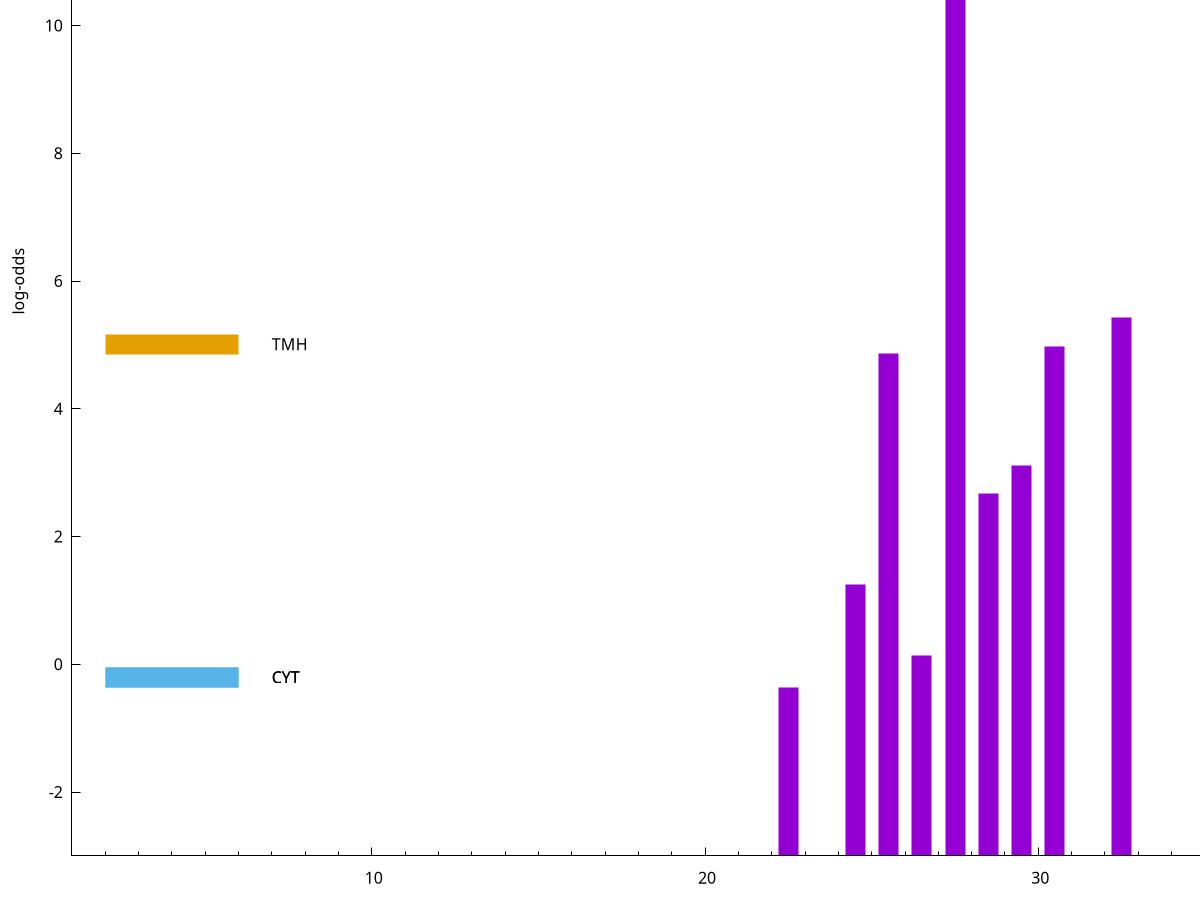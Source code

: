 set title "LipoP predictions for SRR5666568.gff"
set size 2., 1.4
set xrange [1:70] 
set mxtics 10
set yrange [-3:15]
set y2range [0:18]
set ylabel "log-odds"
set term postscript eps color solid "Helvetica" 30
set output "SRR5666568.gff21.eps"
set arrow from 2,10.8494 to 6,10.8494 nohead lt 1 lw 20
set label "SpI" at 7,10.8494
set arrow from 2,5.01157 to 6,5.01157 nohead lt 4 lw 20
set label "TMH" at 7,5.01157
set arrow from 2,-0.200913 to 6,-0.200913 nohead lt 3 lw 20
set label "CYT" at 7,-0.200913
set arrow from 2,-0.200913 to 6,-0.200913 nohead lt 3 lw 20
set label "CYT" at 7,-0.200913
set arrow from 2,10.8494 to 6,10.8494 nohead lt 1 lw 20
set label "SpI" at 7,10.8494
# NOTE: The scores below are the log-odds scores with the threshold
# NOTE: subtracted (a hack to make gnuplot make the histogram all
# NOTE: look nice).
plot "-" axes x1y2 title "" with impulses lt 1 lw 20
27.500000 13.738000
32.500000 8.422450
30.500000 7.979900
25.500000 7.865510
35.500000 6.801290
29.500000 6.116980
28.500000 5.672360
24.500000 4.256810
26.500000 3.144029
22.500000 2.644076
37.500000 0.156770
e
exit
